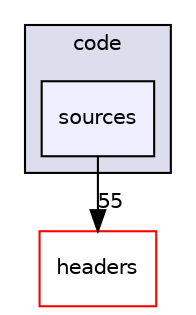 digraph "D:/Repositorios/TortillaEngine/engine-library/code/sources" {
  compound=true
  node [ fontsize="10", fontname="Helvetica"];
  edge [ labelfontsize="10", labelfontname="Helvetica"];
  subgraph clusterdir_b2ec75d41b7c6f0b63f2c23b69e7ad28 {
    graph [ bgcolor="#ddddee", pencolor="black", label="code" fontname="Helvetica", fontsize="10", URL="dir_b2ec75d41b7c6f0b63f2c23b69e7ad28.html"]
  dir_b6eb6ebede6e45628097cf454a69dd96 [shape=box, label="sources", style="filled", fillcolor="#eeeeff", pencolor="black", URL="dir_b6eb6ebede6e45628097cf454a69dd96.html"];
  }
  dir_7c5ad5927ff93176f26f311e04a31ae4 [shape=box label="headers" fillcolor="white" style="filled" color="red" URL="dir_7c5ad5927ff93176f26f311e04a31ae4.html"];
  dir_b6eb6ebede6e45628097cf454a69dd96->dir_7c5ad5927ff93176f26f311e04a31ae4 [headlabel="55", labeldistance=1.5 headhref="dir_000012_000005.html"];
}
